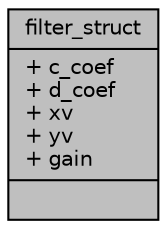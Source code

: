 digraph "filter_struct"
{
  edge [fontname="Helvetica",fontsize="10",labelfontname="Helvetica",labelfontsize="10"];
  node [fontname="Helvetica",fontsize="10",shape=record];
  Node1 [label="{filter_struct\n|+ c_coef\l+ d_coef\l+ xv\l+ yv\l+ gain\l|}",height=0.2,width=0.4,color="black", fillcolor="grey75", style="filled", fontcolor="black"];
}
